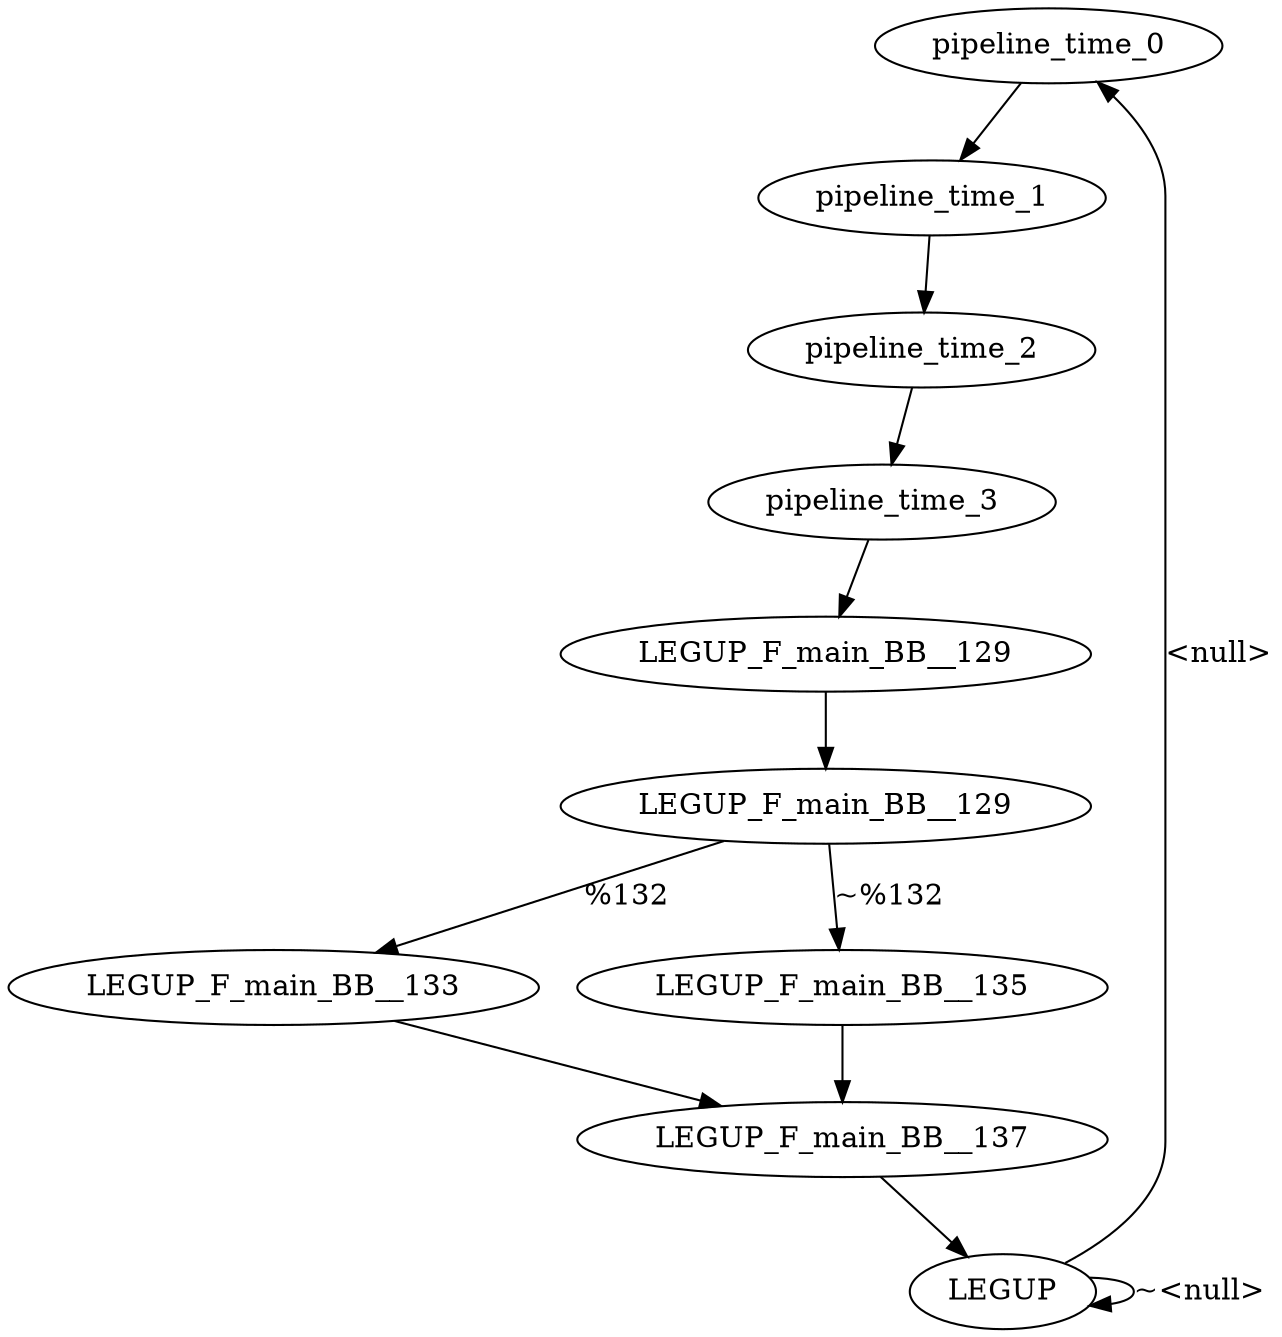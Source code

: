 digraph {
Node0x3b093f0[label="pipeline_time_0"];
Node0x3b09170[label="LEGUP"];
Node0x3b09170 -> Node0x3b093f0[label="<null>"];
Node0x3b09170 -> Node0x3b09170[label="~<null>"];
Node0x3b09830[label="pipeline_time_1"];
Node0x3b093f0 -> Node0x3b09830;
Node0x3b0a030[label="pipeline_time_2"];
Node0x3b09830 -> Node0x3b0a030;
Node0x3b0a100[label="pipeline_time_3"];
Node0x3b0a030 -> Node0x3b0a100;
Node0x3b09530[label="LEGUP_F_main_BB__129"];
Node0x3b0a100 -> Node0x3b09530;
Node0x3b09670[label="LEGUP_F_main_BB__129"];
Node0x3b09530 -> Node0x3b09670;
Node0x3b0c5f0[label="LEGUP_F_main_BB__133"];
Node0x3b09670 -> Node0x3b0c5f0[label="%132"];
Node0x3b0a440[label="LEGUP_F_main_BB__135"];
Node0x3b09670 -> Node0x3b0a440[label="~%132"];
Node0x3b0a510[label="LEGUP_F_main_BB__137"];
Node0x3b0c5f0 -> Node0x3b0a510;
Node0x3b0a440 -> Node0x3b0a510;
Node0x3b0a510 -> Node0x3b09170;
}
